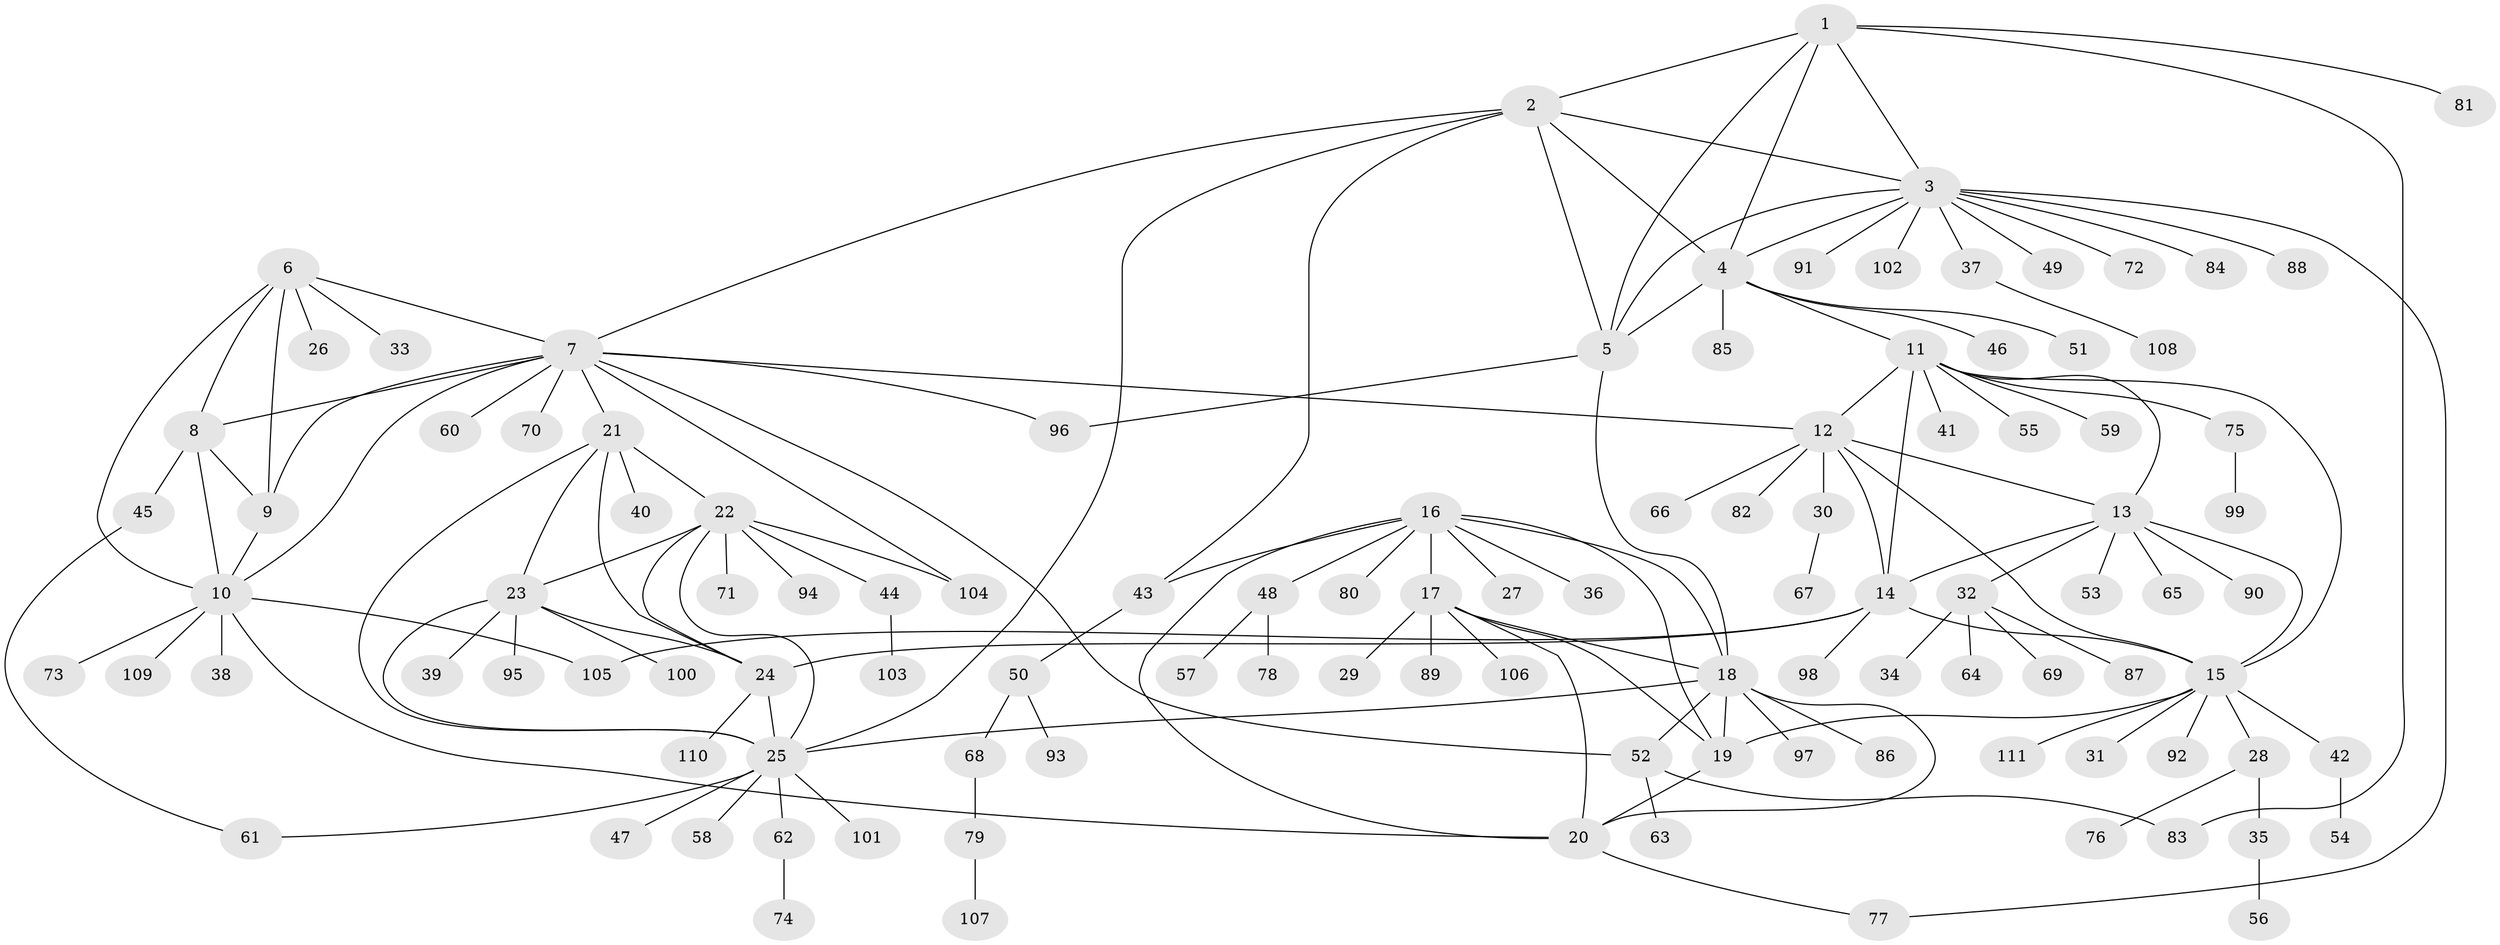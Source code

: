 // Generated by graph-tools (version 1.1) at 2025/02/03/09/25 03:02:34]
// undirected, 111 vertices, 154 edges
graph export_dot {
graph [start="1"]
  node [color=gray90,style=filled];
  1;
  2;
  3;
  4;
  5;
  6;
  7;
  8;
  9;
  10;
  11;
  12;
  13;
  14;
  15;
  16;
  17;
  18;
  19;
  20;
  21;
  22;
  23;
  24;
  25;
  26;
  27;
  28;
  29;
  30;
  31;
  32;
  33;
  34;
  35;
  36;
  37;
  38;
  39;
  40;
  41;
  42;
  43;
  44;
  45;
  46;
  47;
  48;
  49;
  50;
  51;
  52;
  53;
  54;
  55;
  56;
  57;
  58;
  59;
  60;
  61;
  62;
  63;
  64;
  65;
  66;
  67;
  68;
  69;
  70;
  71;
  72;
  73;
  74;
  75;
  76;
  77;
  78;
  79;
  80;
  81;
  82;
  83;
  84;
  85;
  86;
  87;
  88;
  89;
  90;
  91;
  92;
  93;
  94;
  95;
  96;
  97;
  98;
  99;
  100;
  101;
  102;
  103;
  104;
  105;
  106;
  107;
  108;
  109;
  110;
  111;
  1 -- 2;
  1 -- 3;
  1 -- 4;
  1 -- 5;
  1 -- 81;
  1 -- 83;
  2 -- 3;
  2 -- 4;
  2 -- 5;
  2 -- 7;
  2 -- 25;
  2 -- 43;
  3 -- 4;
  3 -- 5;
  3 -- 37;
  3 -- 49;
  3 -- 72;
  3 -- 77;
  3 -- 84;
  3 -- 88;
  3 -- 91;
  3 -- 102;
  4 -- 5;
  4 -- 11;
  4 -- 46;
  4 -- 51;
  4 -- 85;
  5 -- 18;
  5 -- 96;
  6 -- 7;
  6 -- 8;
  6 -- 9;
  6 -- 10;
  6 -- 26;
  6 -- 33;
  7 -- 8;
  7 -- 9;
  7 -- 10;
  7 -- 12;
  7 -- 21;
  7 -- 52;
  7 -- 60;
  7 -- 70;
  7 -- 96;
  7 -- 104;
  8 -- 9;
  8 -- 10;
  8 -- 45;
  9 -- 10;
  10 -- 20;
  10 -- 38;
  10 -- 73;
  10 -- 105;
  10 -- 109;
  11 -- 12;
  11 -- 13;
  11 -- 14;
  11 -- 15;
  11 -- 41;
  11 -- 55;
  11 -- 59;
  11 -- 75;
  12 -- 13;
  12 -- 14;
  12 -- 15;
  12 -- 30;
  12 -- 66;
  12 -- 82;
  13 -- 14;
  13 -- 15;
  13 -- 32;
  13 -- 53;
  13 -- 65;
  13 -- 90;
  14 -- 15;
  14 -- 24;
  14 -- 98;
  14 -- 105;
  15 -- 19;
  15 -- 28;
  15 -- 31;
  15 -- 42;
  15 -- 92;
  15 -- 111;
  16 -- 17;
  16 -- 18;
  16 -- 19;
  16 -- 20;
  16 -- 27;
  16 -- 36;
  16 -- 43;
  16 -- 48;
  16 -- 80;
  17 -- 18;
  17 -- 19;
  17 -- 20;
  17 -- 29;
  17 -- 89;
  17 -- 106;
  18 -- 19;
  18 -- 20;
  18 -- 25;
  18 -- 52;
  18 -- 86;
  18 -- 97;
  19 -- 20;
  20 -- 77;
  21 -- 22;
  21 -- 23;
  21 -- 24;
  21 -- 25;
  21 -- 40;
  22 -- 23;
  22 -- 24;
  22 -- 25;
  22 -- 44;
  22 -- 71;
  22 -- 94;
  22 -- 104;
  23 -- 24;
  23 -- 25;
  23 -- 39;
  23 -- 95;
  23 -- 100;
  24 -- 25;
  24 -- 110;
  25 -- 47;
  25 -- 58;
  25 -- 61;
  25 -- 62;
  25 -- 101;
  28 -- 35;
  28 -- 76;
  30 -- 67;
  32 -- 34;
  32 -- 64;
  32 -- 69;
  32 -- 87;
  35 -- 56;
  37 -- 108;
  42 -- 54;
  43 -- 50;
  44 -- 103;
  45 -- 61;
  48 -- 57;
  48 -- 78;
  50 -- 68;
  50 -- 93;
  52 -- 63;
  52 -- 83;
  62 -- 74;
  68 -- 79;
  75 -- 99;
  79 -- 107;
}
